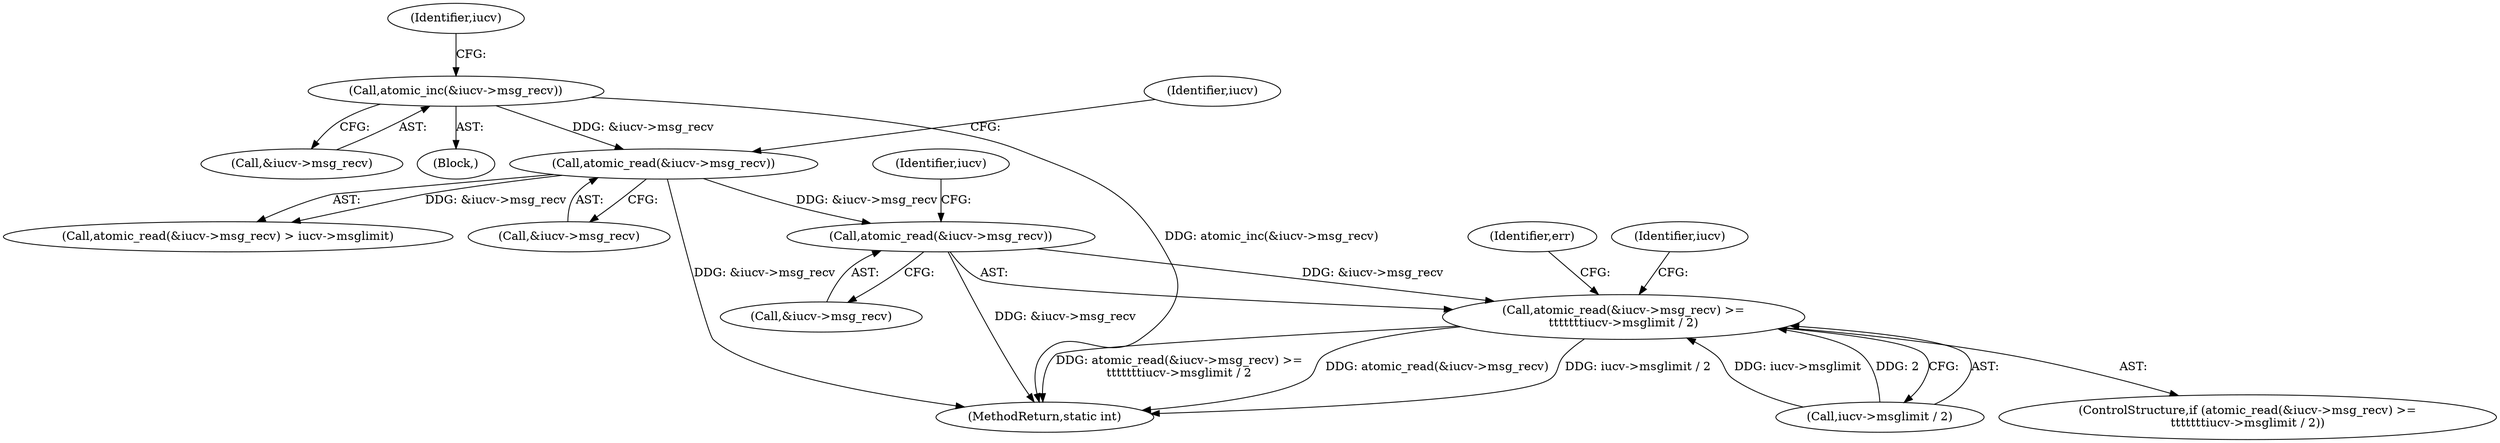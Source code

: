 digraph "0_linux_f3d3342602f8bcbf37d7c46641cb9bca7618eb1c_18@API" {
"1000411" [label="(Call,atomic_read(&iucv->msg_recv))"];
"1000331" [label="(Call,atomic_read(&iucv->msg_recv))"];
"1000324" [label="(Call,atomic_inc(&iucv->msg_recv))"];
"1000410" [label="(Call,atomic_read(&iucv->msg_recv) >=\n\t\t\t\t\t\t\tiucv->msglimit / 2)"];
"1000460" [label="(MethodReturn,static int)"];
"1000325" [label="(Call,&iucv->msg_recv)"];
"1000332" [label="(Call,&iucv->msg_recv)"];
"1000423" [label="(Identifier,err)"];
"1000324" [label="(Call,atomic_inc(&iucv->msg_recv))"];
"1000334" [label="(Identifier,iucv)"];
"1000409" [label="(ControlStructure,if (atomic_read(&iucv->msg_recv) >=\n\t\t\t\t\t\t\tiucv->msglimit / 2))"];
"1000410" [label="(Call,atomic_read(&iucv->msg_recv) >=\n\t\t\t\t\t\t\tiucv->msglimit / 2)"];
"1000441" [label="(Identifier,iucv)"];
"1000337" [label="(Identifier,iucv)"];
"1000331" [label="(Call,atomic_read(&iucv->msg_recv))"];
"1000330" [label="(Call,atomic_read(&iucv->msg_recv) > iucv->msglimit)"];
"1000323" [label="(Block,)"];
"1000416" [label="(Call,iucv->msglimit / 2)"];
"1000412" [label="(Call,&iucv->msg_recv)"];
"1000418" [label="(Identifier,iucv)"];
"1000411" [label="(Call,atomic_read(&iucv->msg_recv))"];
"1000411" -> "1000410"  [label="AST: "];
"1000411" -> "1000412"  [label="CFG: "];
"1000412" -> "1000411"  [label="AST: "];
"1000418" -> "1000411"  [label="CFG: "];
"1000411" -> "1000460"  [label="DDG: &iucv->msg_recv"];
"1000411" -> "1000410"  [label="DDG: &iucv->msg_recv"];
"1000331" -> "1000411"  [label="DDG: &iucv->msg_recv"];
"1000331" -> "1000330"  [label="AST: "];
"1000331" -> "1000332"  [label="CFG: "];
"1000332" -> "1000331"  [label="AST: "];
"1000337" -> "1000331"  [label="CFG: "];
"1000331" -> "1000460"  [label="DDG: &iucv->msg_recv"];
"1000331" -> "1000330"  [label="DDG: &iucv->msg_recv"];
"1000324" -> "1000331"  [label="DDG: &iucv->msg_recv"];
"1000324" -> "1000323"  [label="AST: "];
"1000324" -> "1000325"  [label="CFG: "];
"1000325" -> "1000324"  [label="AST: "];
"1000334" -> "1000324"  [label="CFG: "];
"1000324" -> "1000460"  [label="DDG: atomic_inc(&iucv->msg_recv)"];
"1000410" -> "1000409"  [label="AST: "];
"1000410" -> "1000416"  [label="CFG: "];
"1000416" -> "1000410"  [label="AST: "];
"1000423" -> "1000410"  [label="CFG: "];
"1000441" -> "1000410"  [label="CFG: "];
"1000410" -> "1000460"  [label="DDG: atomic_read(&iucv->msg_recv)"];
"1000410" -> "1000460"  [label="DDG: iucv->msglimit / 2"];
"1000410" -> "1000460"  [label="DDG: atomic_read(&iucv->msg_recv) >=\n\t\t\t\t\t\t\tiucv->msglimit / 2"];
"1000416" -> "1000410"  [label="DDG: iucv->msglimit"];
"1000416" -> "1000410"  [label="DDG: 2"];
}
